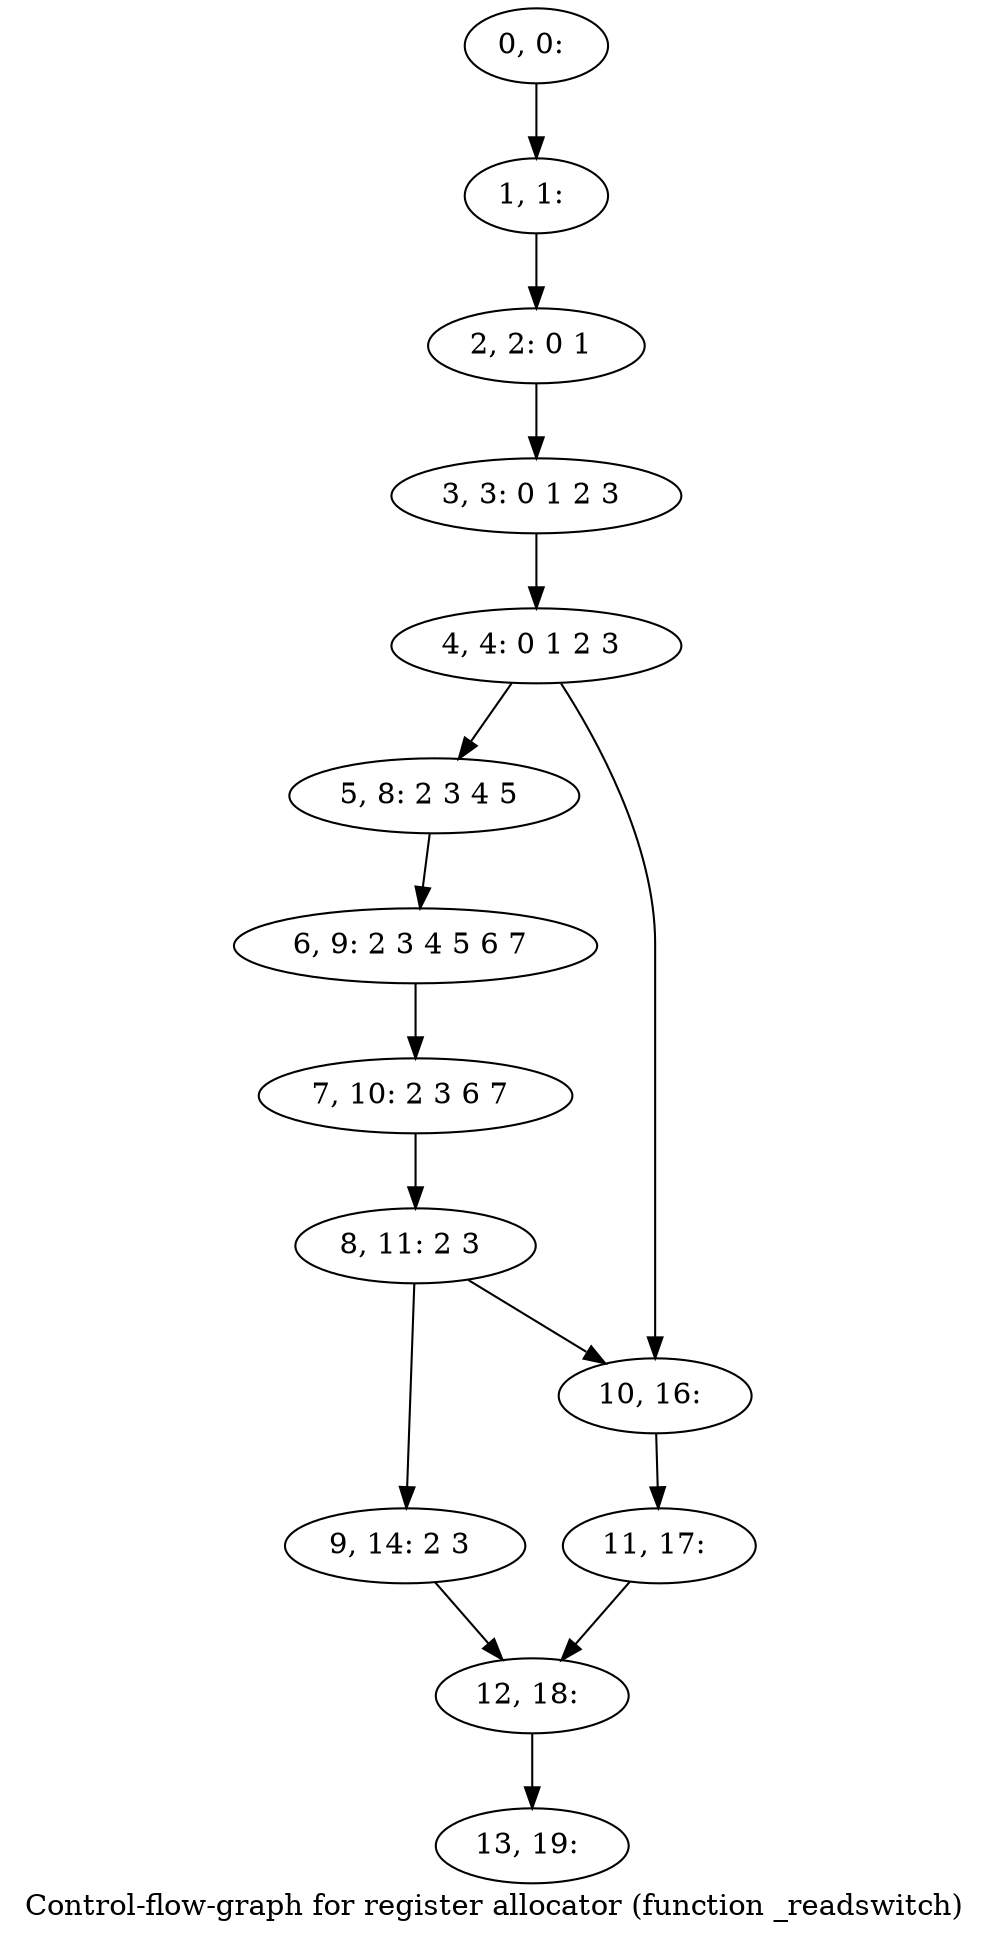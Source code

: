 digraph G {
graph [label="Control-flow-graph for register allocator (function _readswitch)"]
0[label="0, 0: "];
1[label="1, 1: "];
2[label="2, 2: 0 1 "];
3[label="3, 3: 0 1 2 3 "];
4[label="4, 4: 0 1 2 3 "];
5[label="5, 8: 2 3 4 5 "];
6[label="6, 9: 2 3 4 5 6 7 "];
7[label="7, 10: 2 3 6 7 "];
8[label="8, 11: 2 3 "];
9[label="9, 14: 2 3 "];
10[label="10, 16: "];
11[label="11, 17: "];
12[label="12, 18: "];
13[label="13, 19: "];
0->1 ;
1->2 ;
2->3 ;
3->4 ;
4->5 ;
4->10 ;
5->6 ;
6->7 ;
7->8 ;
8->9 ;
8->10 ;
9->12 ;
10->11 ;
11->12 ;
12->13 ;
}
